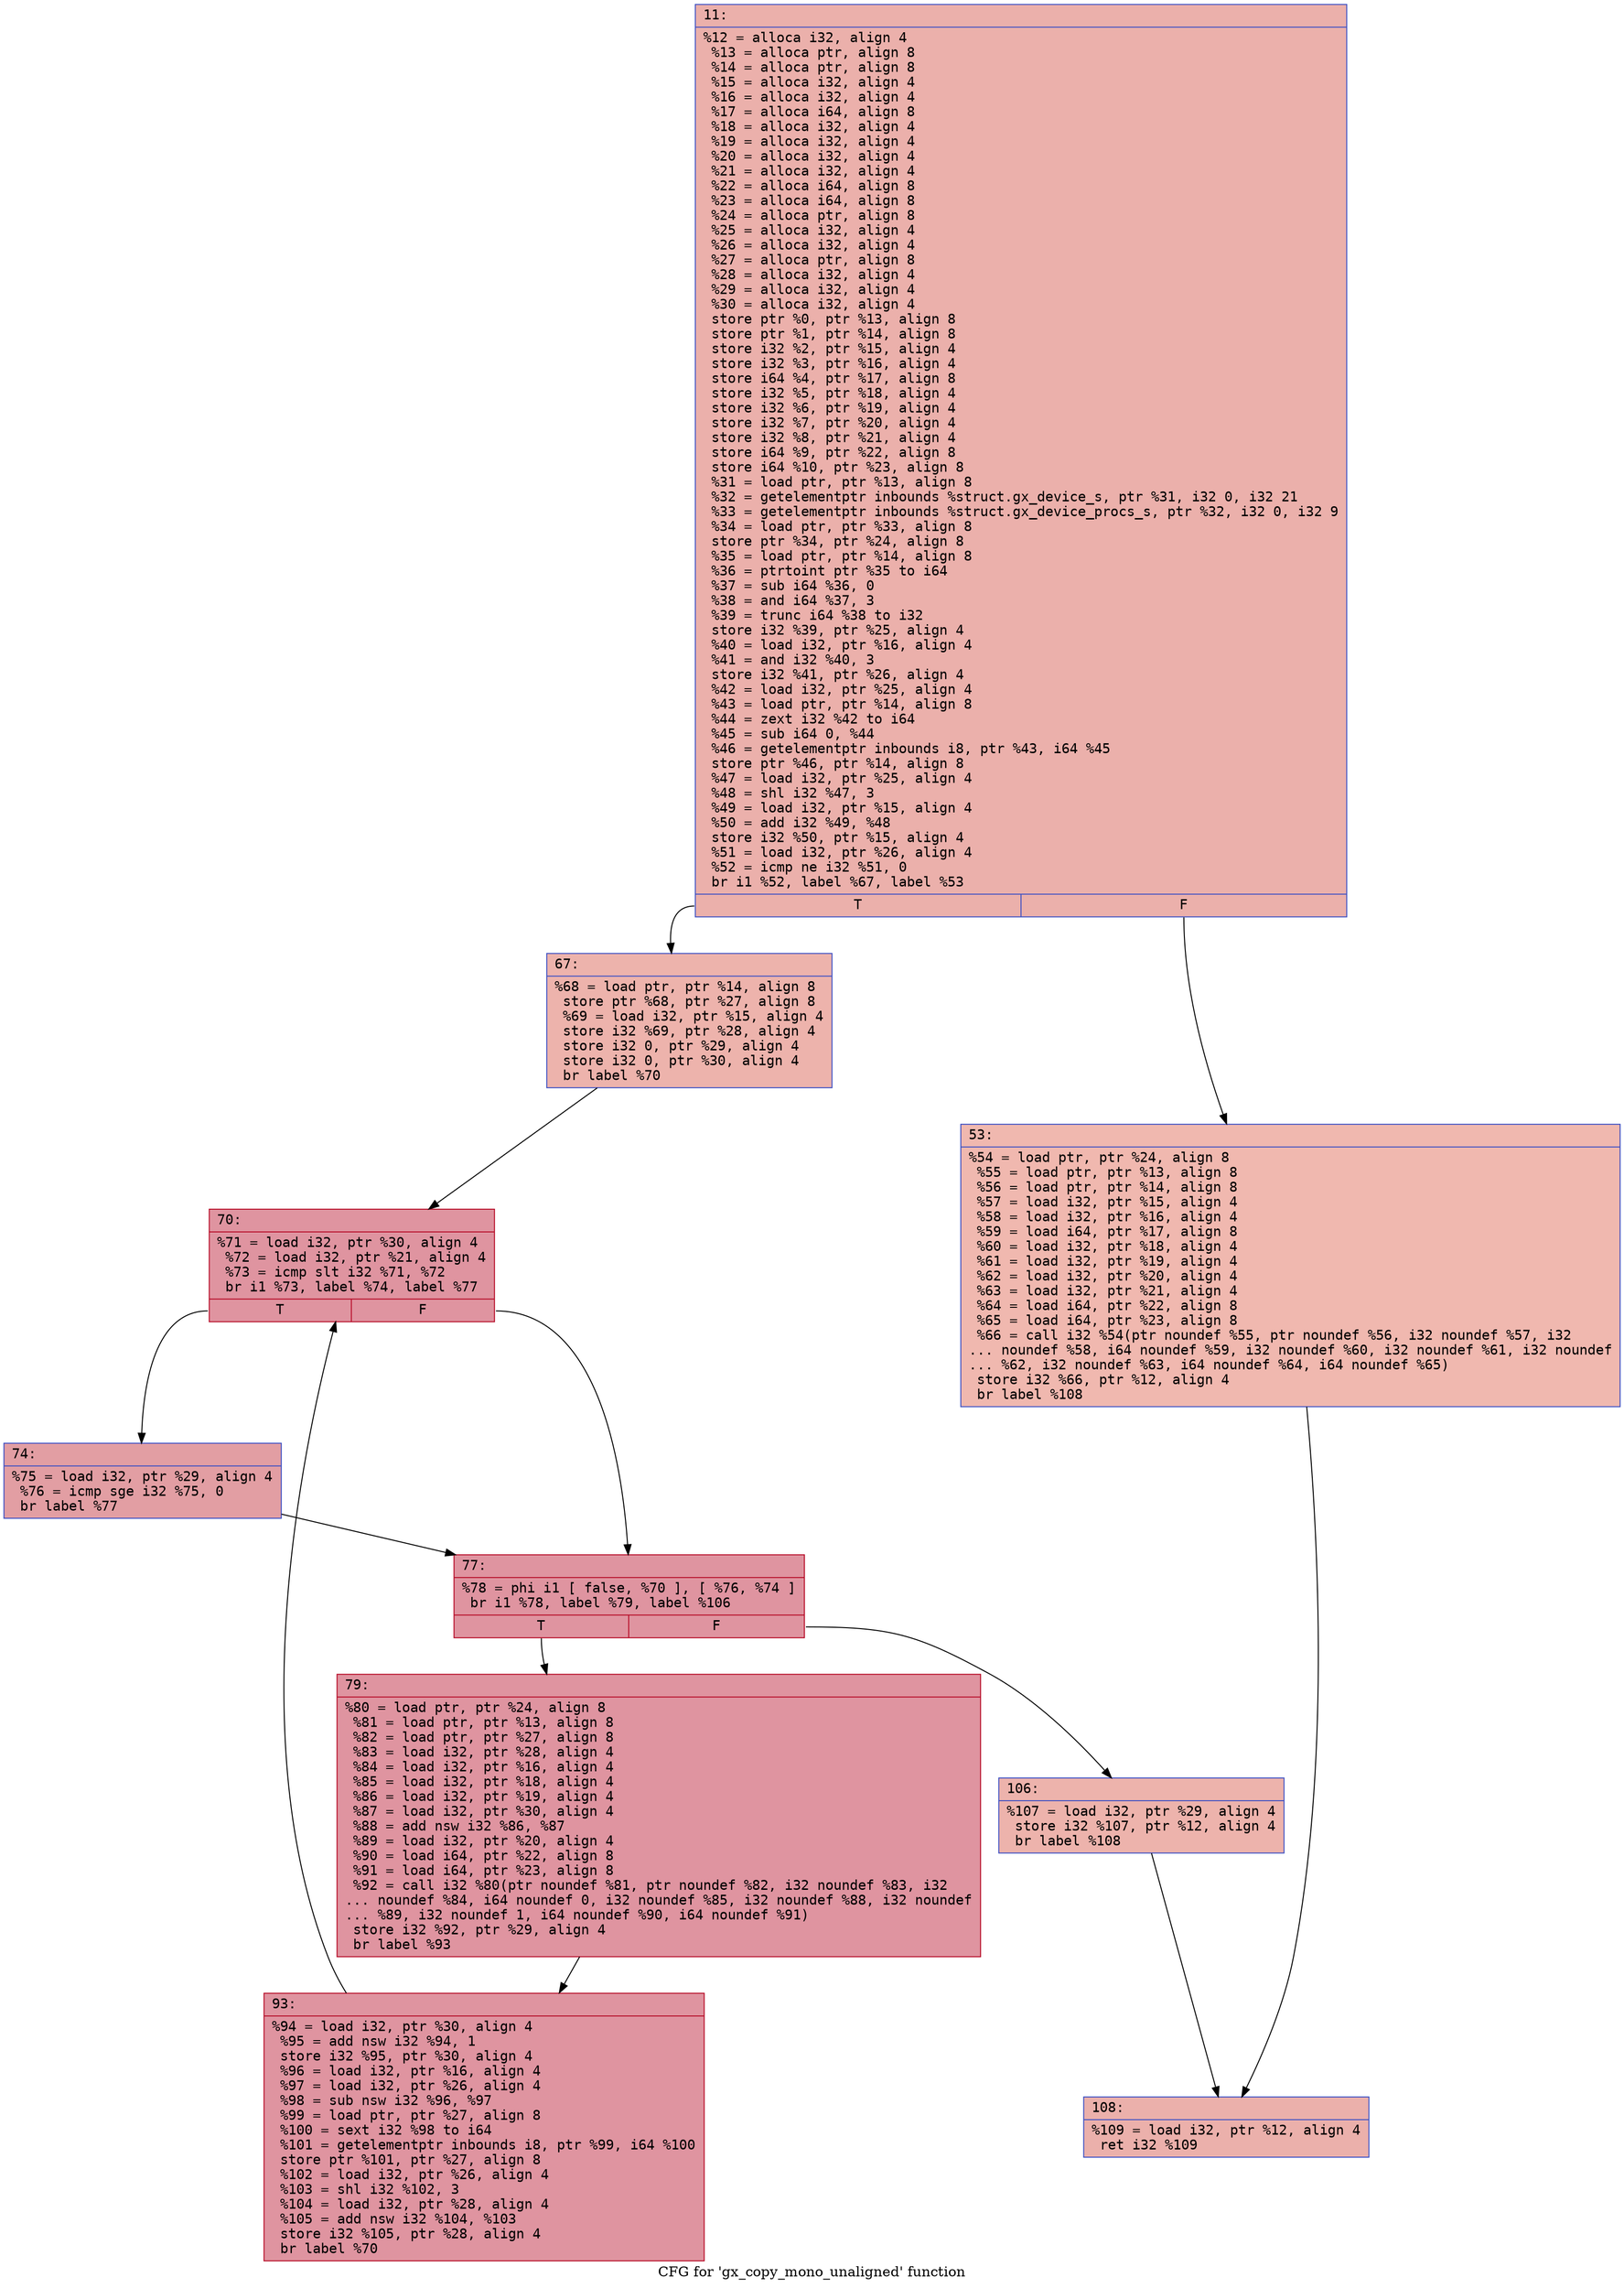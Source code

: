 digraph "CFG for 'gx_copy_mono_unaligned' function" {
	label="CFG for 'gx_copy_mono_unaligned' function";

	Node0x600000046e90 [shape=record,color="#3d50c3ff", style=filled, fillcolor="#d24b4070" fontname="Courier",label="{11:\l|  %12 = alloca i32, align 4\l  %13 = alloca ptr, align 8\l  %14 = alloca ptr, align 8\l  %15 = alloca i32, align 4\l  %16 = alloca i32, align 4\l  %17 = alloca i64, align 8\l  %18 = alloca i32, align 4\l  %19 = alloca i32, align 4\l  %20 = alloca i32, align 4\l  %21 = alloca i32, align 4\l  %22 = alloca i64, align 8\l  %23 = alloca i64, align 8\l  %24 = alloca ptr, align 8\l  %25 = alloca i32, align 4\l  %26 = alloca i32, align 4\l  %27 = alloca ptr, align 8\l  %28 = alloca i32, align 4\l  %29 = alloca i32, align 4\l  %30 = alloca i32, align 4\l  store ptr %0, ptr %13, align 8\l  store ptr %1, ptr %14, align 8\l  store i32 %2, ptr %15, align 4\l  store i32 %3, ptr %16, align 4\l  store i64 %4, ptr %17, align 8\l  store i32 %5, ptr %18, align 4\l  store i32 %6, ptr %19, align 4\l  store i32 %7, ptr %20, align 4\l  store i32 %8, ptr %21, align 4\l  store i64 %9, ptr %22, align 8\l  store i64 %10, ptr %23, align 8\l  %31 = load ptr, ptr %13, align 8\l  %32 = getelementptr inbounds %struct.gx_device_s, ptr %31, i32 0, i32 21\l  %33 = getelementptr inbounds %struct.gx_device_procs_s, ptr %32, i32 0, i32 9\l  %34 = load ptr, ptr %33, align 8\l  store ptr %34, ptr %24, align 8\l  %35 = load ptr, ptr %14, align 8\l  %36 = ptrtoint ptr %35 to i64\l  %37 = sub i64 %36, 0\l  %38 = and i64 %37, 3\l  %39 = trunc i64 %38 to i32\l  store i32 %39, ptr %25, align 4\l  %40 = load i32, ptr %16, align 4\l  %41 = and i32 %40, 3\l  store i32 %41, ptr %26, align 4\l  %42 = load i32, ptr %25, align 4\l  %43 = load ptr, ptr %14, align 8\l  %44 = zext i32 %42 to i64\l  %45 = sub i64 0, %44\l  %46 = getelementptr inbounds i8, ptr %43, i64 %45\l  store ptr %46, ptr %14, align 8\l  %47 = load i32, ptr %25, align 4\l  %48 = shl i32 %47, 3\l  %49 = load i32, ptr %15, align 4\l  %50 = add i32 %49, %48\l  store i32 %50, ptr %15, align 4\l  %51 = load i32, ptr %26, align 4\l  %52 = icmp ne i32 %51, 0\l  br i1 %52, label %67, label %53\l|{<s0>T|<s1>F}}"];
	Node0x600000046e90:s0 -> Node0x600000046f30[tooltip="11 -> 67\nProbability 62.50%" ];
	Node0x600000046e90:s1 -> Node0x600000046ee0[tooltip="11 -> 53\nProbability 37.50%" ];
	Node0x600000046ee0 [shape=record,color="#3d50c3ff", style=filled, fillcolor="#dc5d4a70" fontname="Courier",label="{53:\l|  %54 = load ptr, ptr %24, align 8\l  %55 = load ptr, ptr %13, align 8\l  %56 = load ptr, ptr %14, align 8\l  %57 = load i32, ptr %15, align 4\l  %58 = load i32, ptr %16, align 4\l  %59 = load i64, ptr %17, align 8\l  %60 = load i32, ptr %18, align 4\l  %61 = load i32, ptr %19, align 4\l  %62 = load i32, ptr %20, align 4\l  %63 = load i32, ptr %21, align 4\l  %64 = load i64, ptr %22, align 8\l  %65 = load i64, ptr %23, align 8\l  %66 = call i32 %54(ptr noundef %55, ptr noundef %56, i32 noundef %57, i32\l... noundef %58, i64 noundef %59, i32 noundef %60, i32 noundef %61, i32 noundef\l... %62, i32 noundef %63, i64 noundef %64, i64 noundef %65)\l  store i32 %66, ptr %12, align 4\l  br label %108\l}"];
	Node0x600000046ee0 -> Node0x600000047160[tooltip="53 -> 108\nProbability 100.00%" ];
	Node0x600000046f30 [shape=record,color="#3d50c3ff", style=filled, fillcolor="#d6524470" fontname="Courier",label="{67:\l|  %68 = load ptr, ptr %14, align 8\l  store ptr %68, ptr %27, align 8\l  %69 = load i32, ptr %15, align 4\l  store i32 %69, ptr %28, align 4\l  store i32 0, ptr %29, align 4\l  store i32 0, ptr %30, align 4\l  br label %70\l}"];
	Node0x600000046f30 -> Node0x600000046f80[tooltip="67 -> 70\nProbability 100.00%" ];
	Node0x600000046f80 [shape=record,color="#b70d28ff", style=filled, fillcolor="#b70d2870" fontname="Courier",label="{70:\l|  %71 = load i32, ptr %30, align 4\l  %72 = load i32, ptr %21, align 4\l  %73 = icmp slt i32 %71, %72\l  br i1 %73, label %74, label %77\l|{<s0>T|<s1>F}}"];
	Node0x600000046f80:s0 -> Node0x600000046fd0[tooltip="70 -> 74\nProbability 50.00%" ];
	Node0x600000046f80:s1 -> Node0x600000047020[tooltip="70 -> 77\nProbability 50.00%" ];
	Node0x600000046fd0 [shape=record,color="#3d50c3ff", style=filled, fillcolor="#be242e70" fontname="Courier",label="{74:\l|  %75 = load i32, ptr %29, align 4\l  %76 = icmp sge i32 %75, 0\l  br label %77\l}"];
	Node0x600000046fd0 -> Node0x600000047020[tooltip="74 -> 77\nProbability 100.00%" ];
	Node0x600000047020 [shape=record,color="#b70d28ff", style=filled, fillcolor="#b70d2870" fontname="Courier",label="{77:\l|  %78 = phi i1 [ false, %70 ], [ %76, %74 ]\l  br i1 %78, label %79, label %106\l|{<s0>T|<s1>F}}"];
	Node0x600000047020:s0 -> Node0x600000047070[tooltip="77 -> 79\nProbability 96.88%" ];
	Node0x600000047020:s1 -> Node0x600000047110[tooltip="77 -> 106\nProbability 3.12%" ];
	Node0x600000047070 [shape=record,color="#b70d28ff", style=filled, fillcolor="#b70d2870" fontname="Courier",label="{79:\l|  %80 = load ptr, ptr %24, align 8\l  %81 = load ptr, ptr %13, align 8\l  %82 = load ptr, ptr %27, align 8\l  %83 = load i32, ptr %28, align 4\l  %84 = load i32, ptr %16, align 4\l  %85 = load i32, ptr %18, align 4\l  %86 = load i32, ptr %19, align 4\l  %87 = load i32, ptr %30, align 4\l  %88 = add nsw i32 %86, %87\l  %89 = load i32, ptr %20, align 4\l  %90 = load i64, ptr %22, align 8\l  %91 = load i64, ptr %23, align 8\l  %92 = call i32 %80(ptr noundef %81, ptr noundef %82, i32 noundef %83, i32\l... noundef %84, i64 noundef 0, i32 noundef %85, i32 noundef %88, i32 noundef\l... %89, i32 noundef 1, i64 noundef %90, i64 noundef %91)\l  store i32 %92, ptr %29, align 4\l  br label %93\l}"];
	Node0x600000047070 -> Node0x6000000470c0[tooltip="79 -> 93\nProbability 100.00%" ];
	Node0x6000000470c0 [shape=record,color="#b70d28ff", style=filled, fillcolor="#b70d2870" fontname="Courier",label="{93:\l|  %94 = load i32, ptr %30, align 4\l  %95 = add nsw i32 %94, 1\l  store i32 %95, ptr %30, align 4\l  %96 = load i32, ptr %16, align 4\l  %97 = load i32, ptr %26, align 4\l  %98 = sub nsw i32 %96, %97\l  %99 = load ptr, ptr %27, align 8\l  %100 = sext i32 %98 to i64\l  %101 = getelementptr inbounds i8, ptr %99, i64 %100\l  store ptr %101, ptr %27, align 8\l  %102 = load i32, ptr %26, align 4\l  %103 = shl i32 %102, 3\l  %104 = load i32, ptr %28, align 4\l  %105 = add nsw i32 %104, %103\l  store i32 %105, ptr %28, align 4\l  br label %70\l}"];
	Node0x6000000470c0 -> Node0x600000046f80[tooltip="93 -> 70\nProbability 100.00%" ];
	Node0x600000047110 [shape=record,color="#3d50c3ff", style=filled, fillcolor="#d6524470" fontname="Courier",label="{106:\l|  %107 = load i32, ptr %29, align 4\l  store i32 %107, ptr %12, align 4\l  br label %108\l}"];
	Node0x600000047110 -> Node0x600000047160[tooltip="106 -> 108\nProbability 100.00%" ];
	Node0x600000047160 [shape=record,color="#3d50c3ff", style=filled, fillcolor="#d24b4070" fontname="Courier",label="{108:\l|  %109 = load i32, ptr %12, align 4\l  ret i32 %109\l}"];
}
